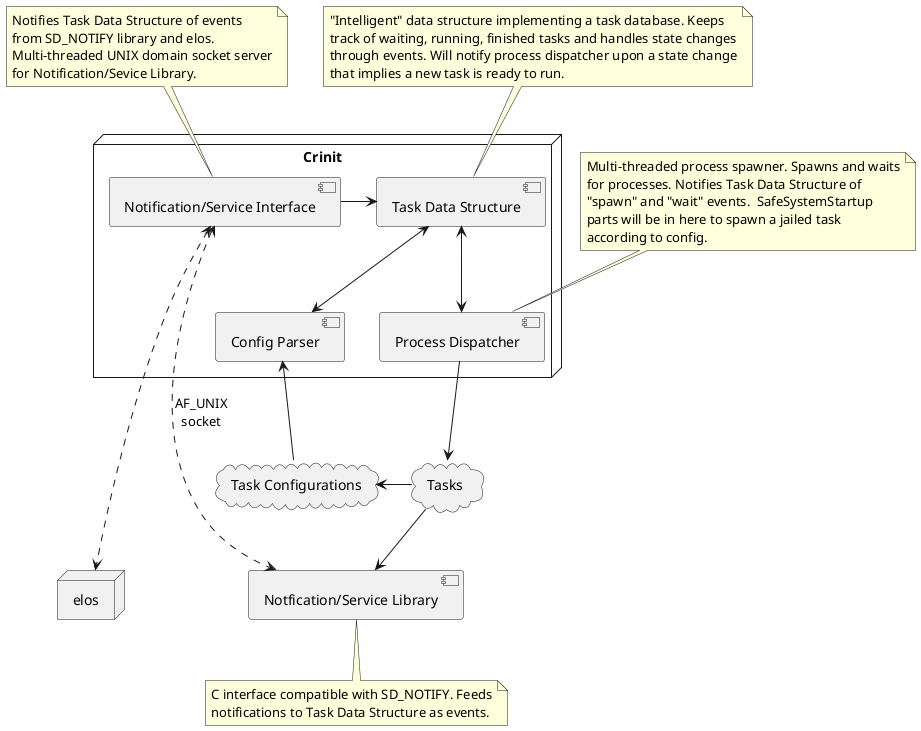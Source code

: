 @startuml
skinparam backgroundColor #FEFEFE
node "Crinit" {
	component "Task Data Structure" as task_data
	component "Notification/Service Interface" as notify_if
	component "Process Dispatcher" as proc_dispatch
	component "Config Parser" as config_parser
}
cloud "Tasks" as tasks
component "Notfication/Service Library" as notify_lib
cloud "Task Configurations" as task_configs
node "elos" as elos

notify_if <-down..-> notify_lib : AF_UNIX\nsocket
notify_if <-..-> elos
task_configs -up-> config_parser
proc_dispatch -right-> tasks
tasks -right-> notify_lib
tasks -left-> task_configs
proc_dispatch <-up-> task_data
notify_if -left-> task_data
config_parser <-up-> task_data

note top of notify_if
    Notifies Task Data Structure of events
    from SD_NOTIFY library and elos.
    Multi-threaded UNIX domain socket server
    for Notification/Sevice Library.
end note

note top of task_data
    "Intelligent" data structure implementing a task database. Keeps
    track of waiting, running, finished tasks and handles state changes
    through events. Will notify process dispatcher upon a state change
    that implies a new task is ready to run.
end note

note bottom of notify_lib
    C interface compatible with SD_NOTIFY. Feeds
    notifications to Task Data Structure as events.
end note

note top of proc_dispatch
    Multi-threaded process spawner. Spawns and waits
    for processes. Notifies Task Data Structure of
    "spawn" and "wait" events.  SafeSystemStartup
    parts will be in here to spawn a jailed task
    according to config.
end note

@enduml

